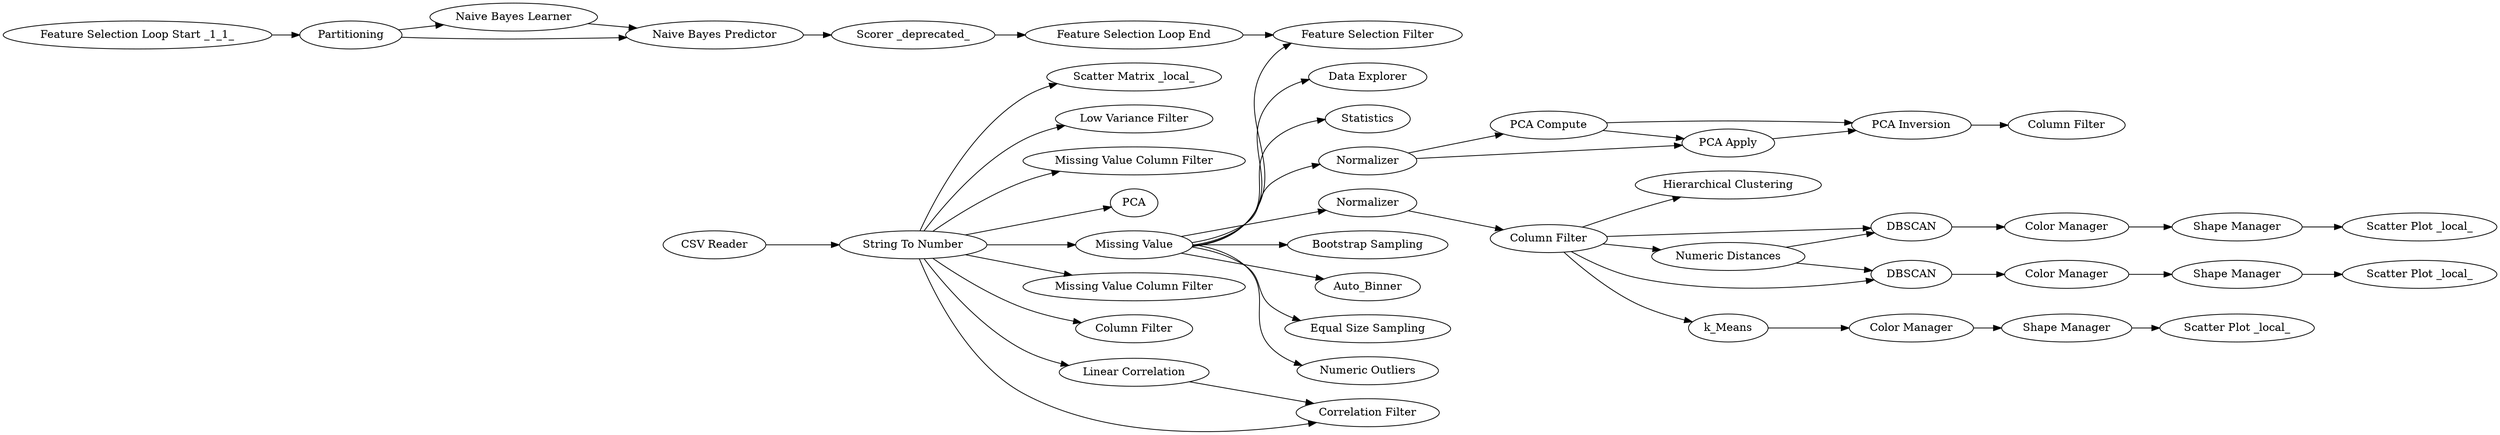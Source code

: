 digraph {
	"-1203270862142641980_11" [label="Data Explorer"]
	"-1203270862142641980_40" [label="Shape Manager"]
	"-332040801602306357_7" [label="Scorer _deprecated_"]
	"-1203270862142641980_22" [label="Scatter Matrix _local_"]
	"-1203270862142641980_48" [label="Color Manager"]
	"-1203270862142641980_9" [label=Statistics]
	"-1203270862142641980_30" [label=Normalizer]
	"-1203270862142641980_13" [label="Low Variance Filter"]
	"-1203270862142641980_4" [label="PCA Compute"]
	"-1203270862142641980_45" [label="Color Manager"]
	"-1203270862142641980_15" [label="Missing Value Column Filter"]
	"-1203270862142641980_36" [label="Hierarchical Clustering"]
	"-1203270862142641980_42" [label=Normalizer]
	"-1203270862142641980_1" [label="CSV Reader"]
	"-1203270862142641980_2" [label=PCA]
	"-1203270862142641980_31" [label="Bootstrap Sampling"]
	"-1203270862142641980_44" [label="Scatter Plot _local_"]
	"-1203270862142641980_33" [label=Auto_Binner]
	"-332040801602306357_11" [label="Naive Bayes Learner"]
	"-1203270862142641980_8" [label="Column Filter"]
	"-1203270862142641980_34" [label="Column Filter"]
	"-1203270862142641980_39" [label="Color Manager"]
	"-1203270862142641980_43" [label="Shape Manager"]
	"-332040801602306357_6" [label=Partitioning]
	"-1203270862142641980_3" [label="String To Number"]
	"-332040801602306357_3" [label="Feature Selection Filter"]
	"-332040801602306357_10" [label="Naive Bayes Predictor"]
	"-1203270862142641980_7" [label="Missing Value"]
	"-1203270862142641980_21" [label="Numeric Distances"]
	"-1203270862142641980_47" [label="Scatter Plot _local_"]
	"-1203270862142641980_50" [label="Missing Value Column Filter"]
	"-1203270862142641980_20" [label=DBSCAN]
	"-1203270862142641980_46" [label=DBSCAN]
	"-1203270862142641980_49" [label="Shape Manager"]
	"-1203270862142641980_6" [label="PCA Inversion"]
	"-332040801602306357_2" [label="Feature Selection Loop End"]
	"-1203270862142641980_41" [label="Scatter Plot _local_"]
	"-1203270862142641980_32" [label="Equal Size Sampling"]
	"-1203270862142641980_16" [label="Numeric Outliers"]
	"-1203270862142641980_38" [label=k_Means]
	"-332040801602306357_8" [label="Feature Selection Loop Start _1_1_"]
	"-1203270862142641980_10" [label="Column Filter"]
	"-1203270862142641980_14" [label="Linear Correlation"]
	"-1203270862142641980_5" [label="PCA Apply"]
	"-1203270862142641980_12" [label="Correlation Filter"]
	"-1203270862142641980_3" -> "-1203270862142641980_12"
	"-1203270862142641980_49" -> "-1203270862142641980_47"
	"-1203270862142641980_45" -> "-1203270862142641980_43"
	"-1203270862142641980_34" -> "-1203270862142641980_46"
	"-1203270862142641980_46" -> "-1203270862142641980_48"
	"-332040801602306357_6" -> "-332040801602306357_10"
	"-1203270862142641980_7" -> "-1203270862142641980_42"
	"-1203270862142641980_3" -> "-1203270862142641980_50"
	"-1203270862142641980_7" -> "-1203270862142641980_31"
	"-1203270862142641980_14" -> "-1203270862142641980_12"
	"-1203270862142641980_7" -> "-1203270862142641980_16"
	"-1203270862142641980_7" -> "-1203270862142641980_11"
	"-332040801602306357_7" -> "-332040801602306357_2"
	"-332040801602306357_11" -> "-332040801602306357_10"
	"-1203270862142641980_4" -> "-1203270862142641980_5"
	"-332040801602306357_6" -> "-332040801602306357_11"
	"-332040801602306357_10" -> "-332040801602306357_7"
	"-1203270862142641980_7" -> "-1203270862142641980_9"
	"-1203270862142641980_20" -> "-1203270862142641980_45"
	"-1203270862142641980_4" -> "-1203270862142641980_6"
	"-1203270862142641980_3" -> "-1203270862142641980_10"
	"-1203270862142641980_1" -> "-1203270862142641980_3"
	"-1203270862142641980_34" -> "-1203270862142641980_38"
	"-332040801602306357_2" -> "-332040801602306357_3"
	"-1203270862142641980_3" -> "-1203270862142641980_15"
	"-1203270862142641980_21" -> "-1203270862142641980_20"
	"-1203270862142641980_34" -> "-1203270862142641980_20"
	"-1203270862142641980_39" -> "-1203270862142641980_40"
	"-1203270862142641980_3" -> "-1203270862142641980_14"
	"-1203270862142641980_3" -> "-1203270862142641980_13"
	"-1203270862142641980_6" -> "-1203270862142641980_8"
	"-1203270862142641980_43" -> "-1203270862142641980_44"
	"-1203270862142641980_7" -> "-1203270862142641980_33"
	"-1203270862142641980_3" -> "-1203270862142641980_2"
	"-1203270862142641980_3" -> "-1203270862142641980_22"
	"-1203270862142641980_30" -> "-1203270862142641980_4"
	"-1203270862142641980_42" -> "-1203270862142641980_34"
	"-1203270862142641980_30" -> "-1203270862142641980_5"
	"-1203270862142641980_3" -> "-1203270862142641980_7"
	"-332040801602306357_8" -> "-332040801602306357_6"
	"-1203270862142641980_7" -> "-1203270862142641980_30"
	"-1203270862142641980_5" -> "-1203270862142641980_6"
	"-1203270862142641980_48" -> "-1203270862142641980_49"
	"-1203270862142641980_34" -> "-1203270862142641980_21"
	"-1203270862142641980_7" -> "-332040801602306357_3"
	"-1203270862142641980_34" -> "-1203270862142641980_36"
	"-1203270862142641980_40" -> "-1203270862142641980_41"
	"-1203270862142641980_38" -> "-1203270862142641980_39"
	"-1203270862142641980_7" -> "-1203270862142641980_32"
	"-1203270862142641980_21" -> "-1203270862142641980_46"
	rankdir=LR
}
